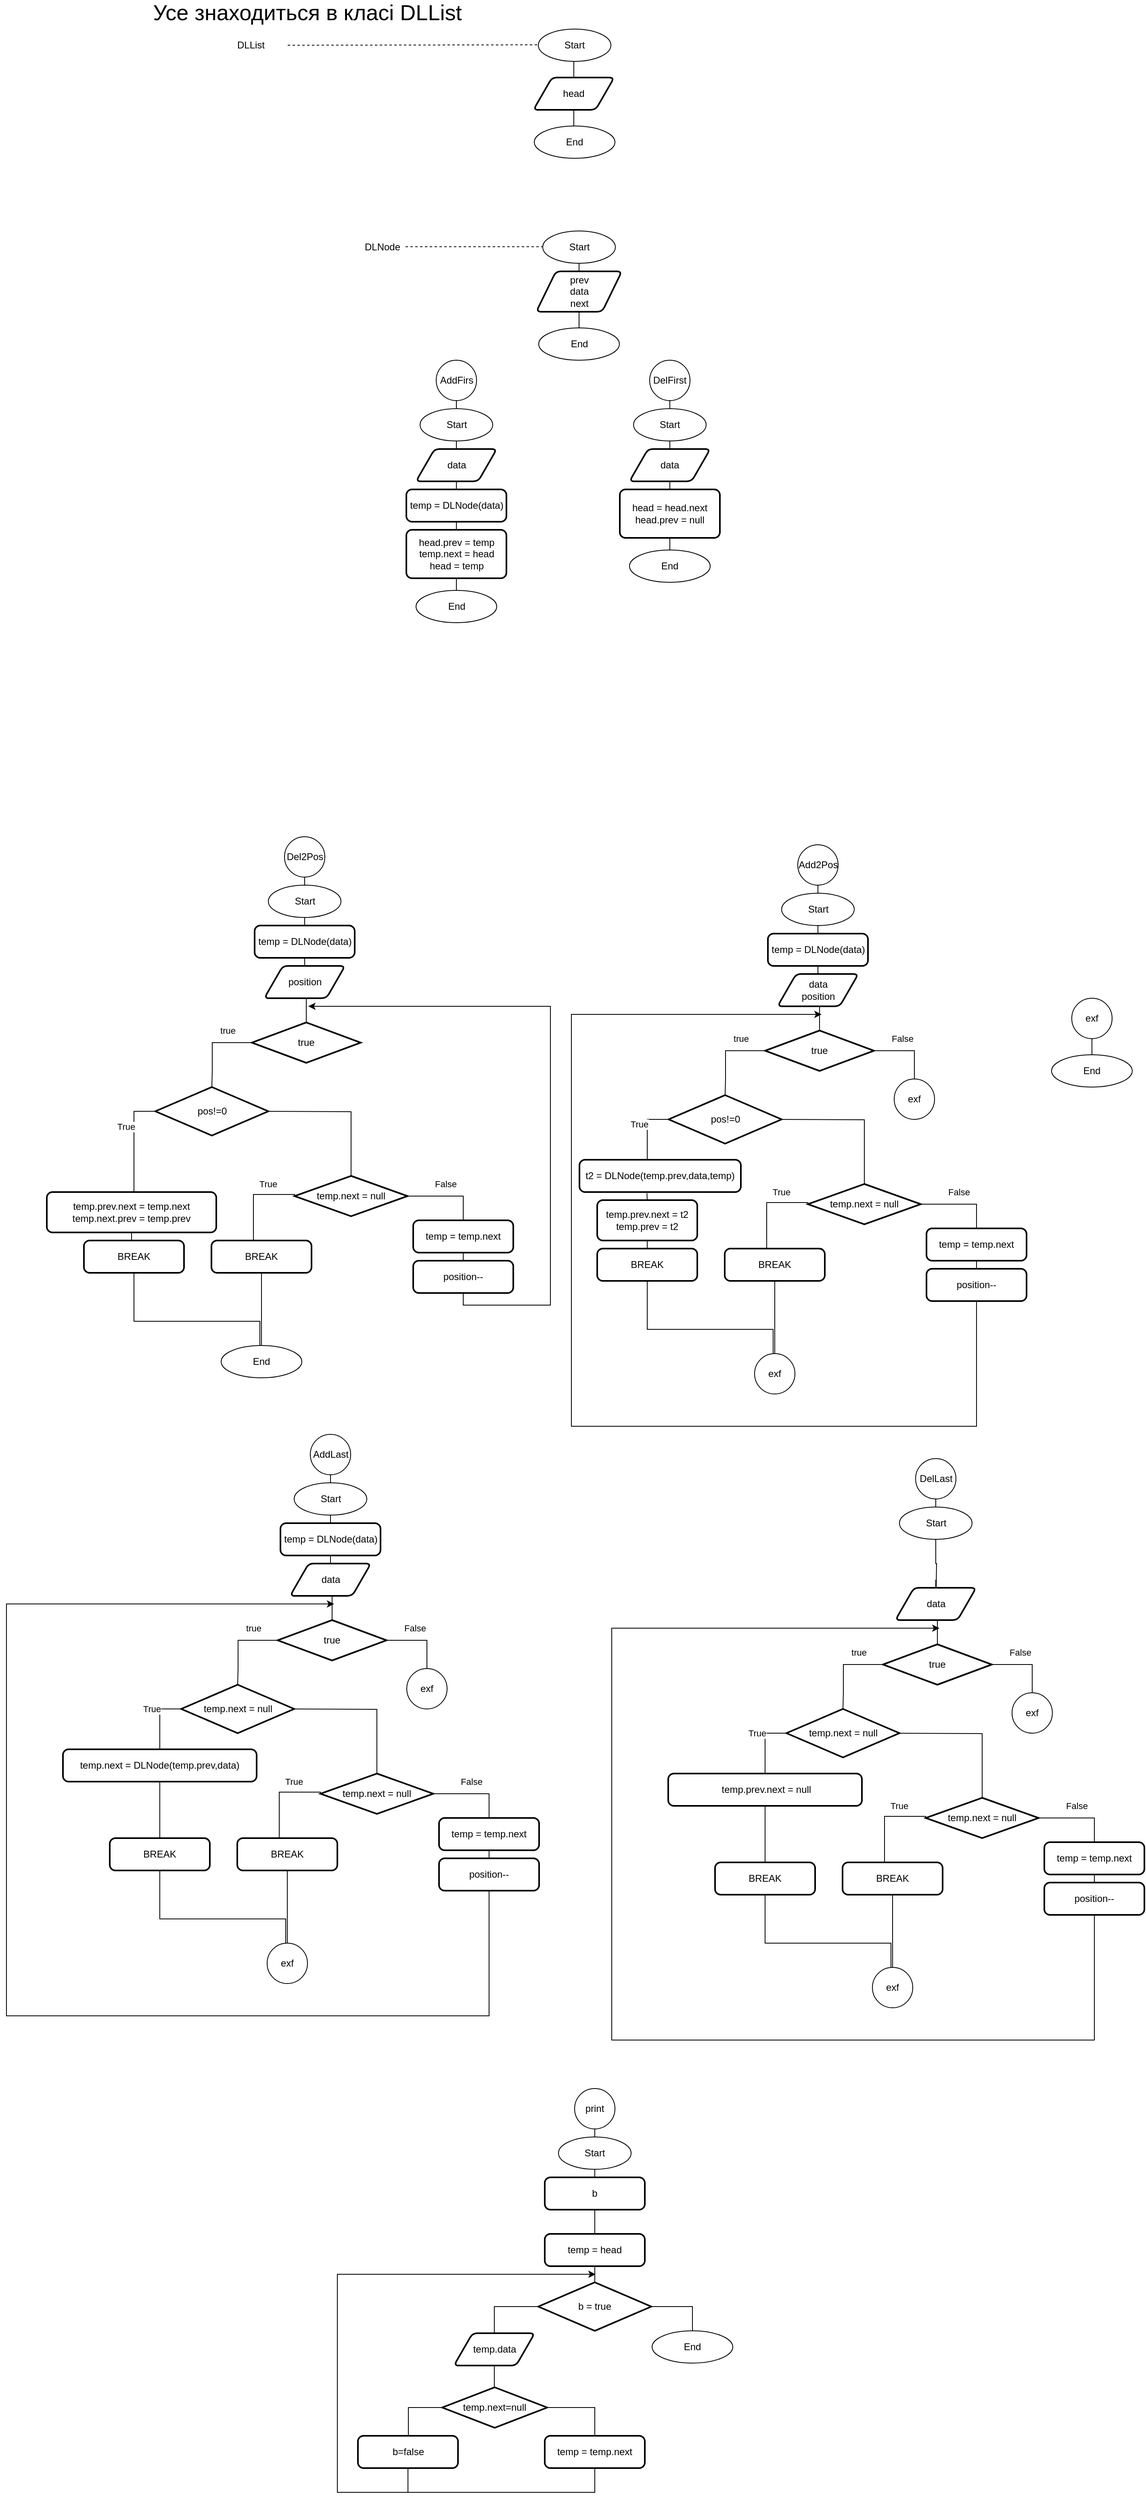 <mxfile version="13.9.9" type="device"><diagram id="C1V3aXw_jsHT5i9aRXGh" name="Страница 1"><mxGraphModel dx="2032" dy="696" grid="1" gridSize="10" guides="1" tooltips="1" connect="1" arrows="1" fold="1" page="1" pageScale="1" pageWidth="827" pageHeight="1169" math="0" shadow="0"><root><mxCell id="0"/><mxCell id="1" parent="0"/><mxCell id="5-a-9JWNrNnsW1Af4bbt-1" value="Start" style="ellipse;whiteSpace=wrap;html=1;" parent="1" vertex="1"><mxGeometry x="354.5" y="300" width="90" height="40" as="geometry"/></mxCell><mxCell id="5-a-9JWNrNnsW1Af4bbt-2" value="" style="endArrow=none;dashed=1;html=1;" parent="1" edge="1"><mxGeometry width="50" height="50" relative="1" as="geometry"><mxPoint x="184.5" y="319.5" as="sourcePoint"/><mxPoint x="354.5" y="319.5" as="targetPoint"/></mxGeometry></mxCell><mxCell id="5-a-9JWNrNnsW1Af4bbt-5" style="edgeStyle=orthogonalEdgeStyle;rounded=0;orthogonalLoop=1;jettySize=auto;html=1;exitX=0.5;exitY=0;exitDx=0;exitDy=0;entryX=0.5;entryY=1;entryDx=0;entryDy=0;endArrow=none;endFill=0;" parent="1" source="5-a-9JWNrNnsW1Af4bbt-4" target="5-a-9JWNrNnsW1Af4bbt-1" edge="1"><mxGeometry relative="1" as="geometry"/></mxCell><mxCell id="5-a-9JWNrNnsW1Af4bbt-9" style="edgeStyle=orthogonalEdgeStyle;rounded=0;orthogonalLoop=1;jettySize=auto;html=1;exitX=0.5;exitY=1;exitDx=0;exitDy=0;entryX=0.5;entryY=0;entryDx=0;entryDy=0;endArrow=none;endFill=0;" parent="1" source="5-a-9JWNrNnsW1Af4bbt-4" target="5-a-9JWNrNnsW1Af4bbt-7" edge="1"><mxGeometry relative="1" as="geometry"/></mxCell><mxCell id="5-a-9JWNrNnsW1Af4bbt-4" value="prev&lt;br&gt;data&lt;br&gt;next" style="shape=parallelogram;html=1;strokeWidth=2;perimeter=parallelogramPerimeter;whiteSpace=wrap;rounded=1;arcSize=12;size=0.23;" parent="1" vertex="1"><mxGeometry x="346.5" y="350" width="106" height="50" as="geometry"/></mxCell><mxCell id="5-a-9JWNrNnsW1Af4bbt-6" value="DLNode" style="text;html=1;strokeColor=none;fillColor=none;align=center;verticalAlign=middle;whiteSpace=wrap;rounded=0;" parent="1" vertex="1"><mxGeometry x="125.5" y="310" width="60" height="20" as="geometry"/></mxCell><mxCell id="5-a-9JWNrNnsW1Af4bbt-7" value="End" style="ellipse;whiteSpace=wrap;html=1;" parent="1" vertex="1"><mxGeometry x="349.5" y="420" width="100" height="40" as="geometry"/></mxCell><mxCell id="5-a-9JWNrNnsW1Af4bbt-13" style="edgeStyle=orthogonalEdgeStyle;rounded=0;orthogonalLoop=1;jettySize=auto;html=1;exitX=0.5;exitY=1;exitDx=0;exitDy=0;entryX=0.5;entryY=0;entryDx=0;entryDy=0;endArrow=none;endFill=0;" parent="1" source="5-a-9JWNrNnsW1Af4bbt-11" target="5-a-9JWNrNnsW1Af4bbt-12" edge="1"><mxGeometry relative="1" as="geometry"/></mxCell><mxCell id="5-a-9JWNrNnsW1Af4bbt-11" value="Start" style="ellipse;whiteSpace=wrap;html=1;" parent="1" vertex="1"><mxGeometry x="349" y="50" width="90" height="40" as="geometry"/></mxCell><mxCell id="5-a-9JWNrNnsW1Af4bbt-12" value="head" style="shape=parallelogram;html=1;strokeWidth=2;perimeter=parallelogramPerimeter;whiteSpace=wrap;rounded=1;arcSize=12;size=0.23;" parent="1" vertex="1"><mxGeometry x="343" y="110" width="100" height="40" as="geometry"/></mxCell><mxCell id="5-a-9JWNrNnsW1Af4bbt-14" value="" style="endArrow=none;dashed=1;html=1;" parent="1" edge="1"><mxGeometry width="50" height="50" relative="1" as="geometry"><mxPoint x="38.5" y="70" as="sourcePoint"/><mxPoint x="349" y="69.5" as="targetPoint"/></mxGeometry></mxCell><mxCell id="5-a-9JWNrNnsW1Af4bbt-15" value="DLList" style="text;html=1;strokeColor=none;fillColor=none;align=center;verticalAlign=middle;whiteSpace=wrap;rounded=0;" parent="1" vertex="1"><mxGeometry x="-37.5" y="60" width="60" height="20" as="geometry"/></mxCell><mxCell id="5-a-9JWNrNnsW1Af4bbt-17" style="edgeStyle=orthogonalEdgeStyle;rounded=0;orthogonalLoop=1;jettySize=auto;html=1;exitX=0.5;exitY=0;exitDx=0;exitDy=0;entryX=0.5;entryY=1;entryDx=0;entryDy=0;endArrow=none;endFill=0;" parent="1" source="5-a-9JWNrNnsW1Af4bbt-16" target="5-a-9JWNrNnsW1Af4bbt-12" edge="1"><mxGeometry relative="1" as="geometry"/></mxCell><mxCell id="5-a-9JWNrNnsW1Af4bbt-16" value="End" style="ellipse;whiteSpace=wrap;html=1;" parent="1" vertex="1"><mxGeometry x="344" y="170" width="100" height="40" as="geometry"/></mxCell><mxCell id="5-a-9JWNrNnsW1Af4bbt-19" value="AddFirs" style="ellipse;whiteSpace=wrap;html=1;aspect=fixed;" parent="1" vertex="1"><mxGeometry x="222.5" y="460" width="50" height="50" as="geometry"/></mxCell><mxCell id="5-a-9JWNrNnsW1Af4bbt-21" style="edgeStyle=orthogonalEdgeStyle;rounded=0;orthogonalLoop=1;jettySize=auto;html=1;exitX=0.5;exitY=0;exitDx=0;exitDy=0;entryX=0.5;entryY=1;entryDx=0;entryDy=0;endArrow=none;endFill=0;" parent="1" source="5-a-9JWNrNnsW1Af4bbt-20" target="5-a-9JWNrNnsW1Af4bbt-19" edge="1"><mxGeometry relative="1" as="geometry"/></mxCell><mxCell id="5-a-9JWNrNnsW1Af4bbt-20" value="data" style="shape=parallelogram;html=1;strokeWidth=2;perimeter=parallelogramPerimeter;whiteSpace=wrap;rounded=1;arcSize=12;size=0.23;" parent="1" vertex="1"><mxGeometry x="197.5" y="570" width="100" height="40" as="geometry"/></mxCell><mxCell id="5-a-9JWNrNnsW1Af4bbt-23" style="edgeStyle=orthogonalEdgeStyle;rounded=0;orthogonalLoop=1;jettySize=auto;html=1;exitX=0.5;exitY=0;exitDx=0;exitDy=0;entryX=0.5;entryY=1;entryDx=0;entryDy=0;endArrow=none;endFill=0;" parent="1" source="5-a-9JWNrNnsW1Af4bbt-22" target="5-a-9JWNrNnsW1Af4bbt-20" edge="1"><mxGeometry relative="1" as="geometry"/></mxCell><mxCell id="5-a-9JWNrNnsW1Af4bbt-22" value="temp = DLNode(data)" style="rounded=1;whiteSpace=wrap;html=1;absoluteArcSize=1;arcSize=14;strokeWidth=2;" parent="1" vertex="1"><mxGeometry x="185.5" y="620" width="124" height="40" as="geometry"/></mxCell><mxCell id="5-a-9JWNrNnsW1Af4bbt-25" style="edgeStyle=orthogonalEdgeStyle;rounded=0;orthogonalLoop=1;jettySize=auto;html=1;exitX=0.5;exitY=0;exitDx=0;exitDy=0;entryX=0.5;entryY=1;entryDx=0;entryDy=0;endArrow=none;endFill=0;" parent="1" source="5-a-9JWNrNnsW1Af4bbt-24" target="5-a-9JWNrNnsW1Af4bbt-22" edge="1"><mxGeometry relative="1" as="geometry"/></mxCell><mxCell id="5-a-9JWNrNnsW1Af4bbt-24" value="head.prev = temp&lt;br&gt;temp.next = head&lt;br&gt;head = temp" style="rounded=1;whiteSpace=wrap;html=1;absoluteArcSize=1;arcSize=14;strokeWidth=2;" parent="1" vertex="1"><mxGeometry x="185.5" y="670" width="124" height="60" as="geometry"/></mxCell><mxCell id="5-a-9JWNrNnsW1Af4bbt-27" style="edgeStyle=orthogonalEdgeStyle;rounded=0;orthogonalLoop=1;jettySize=auto;html=1;exitX=0.5;exitY=0;exitDx=0;exitDy=0;entryX=0.5;entryY=1;entryDx=0;entryDy=0;endArrow=none;endFill=0;" parent="1" source="5-a-9JWNrNnsW1Af4bbt-26" target="5-a-9JWNrNnsW1Af4bbt-24" edge="1"><mxGeometry relative="1" as="geometry"/></mxCell><mxCell id="5-a-9JWNrNnsW1Af4bbt-26" value="End" style="ellipse;whiteSpace=wrap;html=1;" parent="1" vertex="1"><mxGeometry x="197.5" y="745" width="100" height="40" as="geometry"/></mxCell><mxCell id="5-a-9JWNrNnsW1Af4bbt-28" value="Start" style="ellipse;whiteSpace=wrap;html=1;" parent="1" vertex="1"><mxGeometry x="202.5" y="520" width="90" height="40" as="geometry"/></mxCell><mxCell id="5-a-9JWNrNnsW1Af4bbt-30" value="Add2Pos" style="ellipse;whiteSpace=wrap;html=1;aspect=fixed;" parent="1" vertex="1"><mxGeometry x="670.5" y="1060" width="50" height="50" as="geometry"/></mxCell><mxCell id="5-a-9JWNrNnsW1Af4bbt-32" style="edgeStyle=orthogonalEdgeStyle;rounded=0;orthogonalLoop=1;jettySize=auto;html=1;exitX=0.5;exitY=0;exitDx=0;exitDy=0;entryX=0.5;entryY=1;entryDx=0;entryDy=0;endArrow=none;endFill=0;" parent="1" source="5-a-9JWNrNnsW1Af4bbt-31" target="5-a-9JWNrNnsW1Af4bbt-30" edge="1"><mxGeometry relative="1" as="geometry"/></mxCell><mxCell id="5-a-9JWNrNnsW1Af4bbt-31" value="Start" style="ellipse;whiteSpace=wrap;html=1;" parent="1" vertex="1"><mxGeometry x="650.5" y="1120" width="90" height="40" as="geometry"/></mxCell><mxCell id="5-a-9JWNrNnsW1Af4bbt-34" style="edgeStyle=orthogonalEdgeStyle;rounded=0;orthogonalLoop=1;jettySize=auto;html=1;exitX=0.5;exitY=0;exitDx=0;exitDy=0;entryX=0.5;entryY=1;entryDx=0;entryDy=0;endArrow=none;endFill=0;" parent="1" source="5-a-9JWNrNnsW1Af4bbt-33" edge="1"><mxGeometry relative="1" as="geometry"><mxPoint x="695.5" y="1210" as="targetPoint"/></mxGeometry></mxCell><mxCell id="5-a-9JWNrNnsW1Af4bbt-68" style="edgeStyle=orthogonalEdgeStyle;rounded=0;orthogonalLoop=1;jettySize=auto;html=1;exitX=0.5;exitY=1;exitDx=0;exitDy=0;entryX=0.5;entryY=0;entryDx=0;entryDy=0;entryPerimeter=0;endArrow=none;endFill=0;" parent="1" source="5-a-9JWNrNnsW1Af4bbt-33" target="5-a-9JWNrNnsW1Af4bbt-53" edge="1"><mxGeometry relative="1" as="geometry"/></mxCell><mxCell id="5-a-9JWNrNnsW1Af4bbt-33" value="data&lt;br&gt;position" style="shape=parallelogram;html=1;strokeWidth=2;perimeter=parallelogramPerimeter;whiteSpace=wrap;rounded=1;arcSize=12;size=0.23;" parent="1" vertex="1"><mxGeometry x="645.5" y="1220" width="100" height="40" as="geometry"/></mxCell><mxCell id="5-a-9JWNrNnsW1Af4bbt-56" value="true" style="edgeStyle=orthogonalEdgeStyle;rounded=0;orthogonalLoop=1;jettySize=auto;html=1;entryX=0.5;entryY=0;entryDx=0;entryDy=0;entryPerimeter=0;endArrow=none;endFill=0;" parent="1" source="5-a-9JWNrNnsW1Af4bbt-53" target="5-a-9JWNrNnsW1Af4bbt-55" edge="1"><mxGeometry x="-0.423" y="-15" relative="1" as="geometry"><Array as="points"><mxPoint x="581" y="1315"/><mxPoint x="581" y="1350"/></Array><mxPoint as="offset"/></mxGeometry></mxCell><mxCell id="xJD7gXofBpEtsEGeoH5b-37" value="False" style="edgeStyle=orthogonalEdgeStyle;rounded=0;orthogonalLoop=1;jettySize=auto;html=1;entryX=0.5;entryY=0;entryDx=0;entryDy=0;endArrow=none;endFill=0;" parent="1" source="5-a-9JWNrNnsW1Af4bbt-53" target="xJD7gXofBpEtsEGeoH5b-36" edge="1"><mxGeometry x="-0.176" y="15" relative="1" as="geometry"><mxPoint as="offset"/></mxGeometry></mxCell><mxCell id="5-a-9JWNrNnsW1Af4bbt-53" value="true" style="strokeWidth=2;html=1;shape=mxgraph.flowchart.decision;whiteSpace=wrap;" parent="1" vertex="1"><mxGeometry x="630" y="1290" width="135" height="50" as="geometry"/></mxCell><mxCell id="5-a-9JWNrNnsW1Af4bbt-60" value="True" style="edgeStyle=orthogonalEdgeStyle;rounded=0;orthogonalLoop=1;jettySize=auto;html=1;entryX=0.5;entryY=0;entryDx=0;entryDy=0;endArrow=none;endFill=0;" parent="1" source="5-a-9JWNrNnsW1Af4bbt-55" target="5-a-9JWNrNnsW1Af4bbt-57" edge="1"><mxGeometry x="-0.307" y="-10" relative="1" as="geometry"><Array as="points"><mxPoint x="484" y="1400"/></Array><mxPoint as="offset"/></mxGeometry></mxCell><mxCell id="5-a-9JWNrNnsW1Af4bbt-71" style="edgeStyle=orthogonalEdgeStyle;rounded=0;orthogonalLoop=1;jettySize=auto;html=1;exitX=1;exitY=0.5;exitDx=0;exitDy=0;exitPerimeter=0;entryX=0.5;entryY=0;entryDx=0;entryDy=0;entryPerimeter=0;endArrow=none;endFill=0;" parent="1" target="5-a-9JWNrNnsW1Af4bbt-70" edge="1"><mxGeometry relative="1" as="geometry"><mxPoint x="633.5" y="1400" as="sourcePoint"/></mxGeometry></mxCell><mxCell id="5-a-9JWNrNnsW1Af4bbt-55" value="pos!=0" style="strokeWidth=2;html=1;shape=mxgraph.flowchart.decision;whiteSpace=wrap;" parent="1" vertex="1"><mxGeometry x="510.5" y="1370" width="140" height="60" as="geometry"/></mxCell><mxCell id="5-a-9JWNrNnsW1Af4bbt-57" value="t2 = DLNode(temp.prev,data,temp)" style="rounded=1;whiteSpace=wrap;html=1;absoluteArcSize=1;arcSize=14;strokeWidth=2;" parent="1" vertex="1"><mxGeometry x="400" y="1450" width="200" height="40" as="geometry"/></mxCell><mxCell id="5-a-9JWNrNnsW1Af4bbt-59" style="edgeStyle=orthogonalEdgeStyle;rounded=0;orthogonalLoop=1;jettySize=auto;html=1;exitX=0.5;exitY=0;exitDx=0;exitDy=0;entryX=0.5;entryY=1;entryDx=0;entryDy=0;endArrow=none;endFill=0;" parent="1" source="5-a-9JWNrNnsW1Af4bbt-58" target="5-a-9JWNrNnsW1Af4bbt-31" edge="1"><mxGeometry relative="1" as="geometry"/></mxCell><mxCell id="5-a-9JWNrNnsW1Af4bbt-58" value="temp = DLNode(data)" style="rounded=1;whiteSpace=wrap;html=1;absoluteArcSize=1;arcSize=14;strokeWidth=2;" parent="1" vertex="1"><mxGeometry x="633.5" y="1170" width="124" height="40" as="geometry"/></mxCell><mxCell id="5-a-9JWNrNnsW1Af4bbt-62" style="edgeStyle=orthogonalEdgeStyle;rounded=0;orthogonalLoop=1;jettySize=auto;html=1;exitX=0.5;exitY=0;exitDx=0;exitDy=0;entryX=0.418;entryY=1.035;entryDx=0;entryDy=0;entryPerimeter=0;endArrow=none;endFill=0;" parent="1" source="5-a-9JWNrNnsW1Af4bbt-61" target="5-a-9JWNrNnsW1Af4bbt-57" edge="1"><mxGeometry relative="1" as="geometry"/></mxCell><mxCell id="5-a-9JWNrNnsW1Af4bbt-61" value="temp.prev.next = t2&lt;br&gt;temp.prev = t2" style="rounded=1;whiteSpace=wrap;html=1;absoluteArcSize=1;arcSize=14;strokeWidth=2;" parent="1" vertex="1"><mxGeometry x="422" y="1500" width="124" height="50" as="geometry"/></mxCell><mxCell id="5-a-9JWNrNnsW1Af4bbt-65" style="edgeStyle=orthogonalEdgeStyle;rounded=0;orthogonalLoop=1;jettySize=auto;html=1;exitX=0.5;exitY=0;exitDx=0;exitDy=0;entryX=0.5;entryY=1;entryDx=0;entryDy=0;endArrow=none;endFill=0;" parent="1" source="5-a-9JWNrNnsW1Af4bbt-64" target="5-a-9JWNrNnsW1Af4bbt-61" edge="1"><mxGeometry relative="1" as="geometry"/></mxCell><mxCell id="5-a-9JWNrNnsW1Af4bbt-88" style="edgeStyle=orthogonalEdgeStyle;rounded=0;orthogonalLoop=1;jettySize=auto;html=1;endArrow=none;endFill=0;" parent="1" source="5-a-9JWNrNnsW1Af4bbt-64" edge="1"><mxGeometry relative="1" as="geometry"><mxPoint x="640" y="1690" as="targetPoint"/><Array as="points"><mxPoint x="484" y="1660"/><mxPoint x="640" y="1660"/></Array></mxGeometry></mxCell><mxCell id="5-a-9JWNrNnsW1Af4bbt-64" value="BREAK" style="rounded=1;whiteSpace=wrap;html=1;absoluteArcSize=1;arcSize=14;strokeWidth=2;" parent="1" vertex="1"><mxGeometry x="422" y="1560" width="124" height="40" as="geometry"/></mxCell><mxCell id="5-a-9JWNrNnsW1Af4bbt-81" value="True" style="edgeStyle=orthogonalEdgeStyle;rounded=0;orthogonalLoop=1;jettySize=auto;html=1;entryX=0.5;entryY=0;entryDx=0;entryDy=0;endArrow=none;endFill=0;exitX=0;exitY=0.5;exitDx=0;exitDy=0;exitPerimeter=0;" parent="1" source="5-a-9JWNrNnsW1Af4bbt-70" target="5-a-9JWNrNnsW1Af4bbt-80" edge="1"><mxGeometry x="-0.417" y="-13" relative="1" as="geometry"><mxPoint x="593" y="1502.5" as="sourcePoint"/><Array as="points"><mxPoint x="683" y="1503"/><mxPoint x="632" y="1503"/></Array><mxPoint as="offset"/></mxGeometry></mxCell><mxCell id="5-a-9JWNrNnsW1Af4bbt-83" value="False" style="edgeStyle=orthogonalEdgeStyle;rounded=0;orthogonalLoop=1;jettySize=auto;html=1;exitX=1;exitY=0.5;exitDx=0;exitDy=0;exitPerimeter=0;endArrow=none;endFill=0;" parent="1" source="5-a-9JWNrNnsW1Af4bbt-70" target="5-a-9JWNrNnsW1Af4bbt-74" edge="1"><mxGeometry x="-0.051" y="15" relative="1" as="geometry"><mxPoint as="offset"/></mxGeometry></mxCell><mxCell id="5-a-9JWNrNnsW1Af4bbt-70" value="temp.next = null" style="strokeWidth=2;html=1;shape=mxgraph.flowchart.decision;whiteSpace=wrap;" parent="1" vertex="1"><mxGeometry x="683" y="1480" width="140" height="50" as="geometry"/></mxCell><mxCell id="5-a-9JWNrNnsW1Af4bbt-74" value="temp = temp.next" style="rounded=1;whiteSpace=wrap;html=1;absoluteArcSize=1;arcSize=14;strokeWidth=2;" parent="1" vertex="1"><mxGeometry x="830" y="1535" width="124" height="40" as="geometry"/></mxCell><mxCell id="5-a-9JWNrNnsW1Af4bbt-77" style="edgeStyle=orthogonalEdgeStyle;rounded=0;orthogonalLoop=1;jettySize=auto;html=1;exitX=0.5;exitY=0;exitDx=0;exitDy=0;entryX=0.5;entryY=1;entryDx=0;entryDy=0;endArrow=none;endFill=0;" parent="1" source="5-a-9JWNrNnsW1Af4bbt-76" target="5-a-9JWNrNnsW1Af4bbt-74" edge="1"><mxGeometry relative="1" as="geometry"/></mxCell><mxCell id="5-a-9JWNrNnsW1Af4bbt-84" style="edgeStyle=orthogonalEdgeStyle;rounded=0;orthogonalLoop=1;jettySize=auto;html=1;endArrow=classic;endFill=1;" parent="1" source="5-a-9JWNrNnsW1Af4bbt-76" edge="1"><mxGeometry relative="1" as="geometry"><mxPoint x="700" y="1270" as="targetPoint"/><Array as="points"><mxPoint x="892" y="1780"/><mxPoint x="390" y="1780"/><mxPoint x="390" y="1270"/></Array></mxGeometry></mxCell><mxCell id="5-a-9JWNrNnsW1Af4bbt-76" value="position--" style="rounded=1;whiteSpace=wrap;html=1;absoluteArcSize=1;arcSize=14;strokeWidth=2;" parent="1" vertex="1"><mxGeometry x="830" y="1585" width="124" height="40" as="geometry"/></mxCell><mxCell id="5-a-9JWNrNnsW1Af4bbt-87" style="edgeStyle=orthogonalEdgeStyle;rounded=0;orthogonalLoop=1;jettySize=auto;html=1;exitX=0.5;exitY=1;exitDx=0;exitDy=0;entryX=0.5;entryY=0;entryDx=0;entryDy=0;endArrow=none;endFill=0;" parent="1" source="5-a-9JWNrNnsW1Af4bbt-80" edge="1"><mxGeometry relative="1" as="geometry"><mxPoint x="642" y="1690" as="targetPoint"/></mxGeometry></mxCell><mxCell id="5-a-9JWNrNnsW1Af4bbt-80" value="BREAK" style="rounded=1;whiteSpace=wrap;html=1;absoluteArcSize=1;arcSize=14;strokeWidth=2;" parent="1" vertex="1"><mxGeometry x="580" y="1560" width="124" height="40" as="geometry"/></mxCell><mxCell id="5-a-9JWNrNnsW1Af4bbt-89" value="DelFirst" style="ellipse;whiteSpace=wrap;html=1;aspect=fixed;" parent="1" vertex="1"><mxGeometry x="487" y="460" width="50" height="50" as="geometry"/></mxCell><mxCell id="5-a-9JWNrNnsW1Af4bbt-90" style="edgeStyle=orthogonalEdgeStyle;rounded=0;orthogonalLoop=1;jettySize=auto;html=1;exitX=0.5;exitY=0;exitDx=0;exitDy=0;entryX=0.5;entryY=1;entryDx=0;entryDy=0;endArrow=none;endFill=0;" parent="1" source="5-a-9JWNrNnsW1Af4bbt-91" target="5-a-9JWNrNnsW1Af4bbt-89" edge="1"><mxGeometry relative="1" as="geometry"/></mxCell><mxCell id="5-a-9JWNrNnsW1Af4bbt-91" value="data" style="shape=parallelogram;html=1;strokeWidth=2;perimeter=parallelogramPerimeter;whiteSpace=wrap;rounded=1;arcSize=12;size=0.23;" parent="1" vertex="1"><mxGeometry x="462" y="570" width="100" height="40" as="geometry"/></mxCell><mxCell id="5-a-9JWNrNnsW1Af4bbt-94" style="edgeStyle=orthogonalEdgeStyle;rounded=0;orthogonalLoop=1;jettySize=auto;html=1;exitX=0.5;exitY=0;exitDx=0;exitDy=0;entryX=0.5;entryY=1;entryDx=0;entryDy=0;endArrow=none;endFill=0;" parent="1" source="5-a-9JWNrNnsW1Af4bbt-95" edge="1"><mxGeometry relative="1" as="geometry"><mxPoint x="512" y="610" as="targetPoint"/></mxGeometry></mxCell><mxCell id="5-a-9JWNrNnsW1Af4bbt-95" value="head = head.next&lt;br&gt;head.prev = null" style="rounded=1;whiteSpace=wrap;html=1;absoluteArcSize=1;arcSize=14;strokeWidth=2;" parent="1" vertex="1"><mxGeometry x="450" y="620" width="124" height="60" as="geometry"/></mxCell><mxCell id="5-a-9JWNrNnsW1Af4bbt-96" style="edgeStyle=orthogonalEdgeStyle;rounded=0;orthogonalLoop=1;jettySize=auto;html=1;exitX=0.5;exitY=0;exitDx=0;exitDy=0;entryX=0.5;entryY=1;entryDx=0;entryDy=0;endArrow=none;endFill=0;" parent="1" source="5-a-9JWNrNnsW1Af4bbt-97" target="5-a-9JWNrNnsW1Af4bbt-95" edge="1"><mxGeometry relative="1" as="geometry"/></mxCell><mxCell id="5-a-9JWNrNnsW1Af4bbt-97" value="End" style="ellipse;whiteSpace=wrap;html=1;" parent="1" vertex="1"><mxGeometry x="462" y="695" width="100" height="40" as="geometry"/></mxCell><mxCell id="5-a-9JWNrNnsW1Af4bbt-98" value="Start" style="ellipse;whiteSpace=wrap;html=1;" parent="1" vertex="1"><mxGeometry x="467" y="520" width="90" height="40" as="geometry"/></mxCell><mxCell id="xJD7gXofBpEtsEGeoH5b-1" value="Del2Pos" style="ellipse;whiteSpace=wrap;html=1;aspect=fixed;" parent="1" vertex="1"><mxGeometry x="34.5" y="1050" width="50" height="50" as="geometry"/></mxCell><mxCell id="xJD7gXofBpEtsEGeoH5b-2" style="edgeStyle=orthogonalEdgeStyle;rounded=0;orthogonalLoop=1;jettySize=auto;html=1;exitX=0.5;exitY=0;exitDx=0;exitDy=0;entryX=0.5;entryY=1;entryDx=0;entryDy=0;endArrow=none;endFill=0;" parent="1" source="xJD7gXofBpEtsEGeoH5b-3" target="xJD7gXofBpEtsEGeoH5b-1" edge="1"><mxGeometry relative="1" as="geometry"/></mxCell><mxCell id="xJD7gXofBpEtsEGeoH5b-3" value="Start" style="ellipse;whiteSpace=wrap;html=1;" parent="1" vertex="1"><mxGeometry x="14.5" y="1110" width="90" height="40" as="geometry"/></mxCell><mxCell id="xJD7gXofBpEtsEGeoH5b-4" style="edgeStyle=orthogonalEdgeStyle;rounded=0;orthogonalLoop=1;jettySize=auto;html=1;exitX=0.5;exitY=0;exitDx=0;exitDy=0;entryX=0.5;entryY=1;entryDx=0;entryDy=0;endArrow=none;endFill=0;" parent="1" source="xJD7gXofBpEtsEGeoH5b-6" edge="1"><mxGeometry relative="1" as="geometry"><mxPoint x="59.5" y="1200" as="targetPoint"/></mxGeometry></mxCell><mxCell id="xJD7gXofBpEtsEGeoH5b-5" style="edgeStyle=orthogonalEdgeStyle;rounded=0;orthogonalLoop=1;jettySize=auto;html=1;exitX=0.5;exitY=1;exitDx=0;exitDy=0;entryX=0.5;entryY=0;entryDx=0;entryDy=0;entryPerimeter=0;endArrow=none;endFill=0;" parent="1" source="xJD7gXofBpEtsEGeoH5b-6" target="xJD7gXofBpEtsEGeoH5b-8" edge="1"><mxGeometry relative="1" as="geometry"/></mxCell><mxCell id="xJD7gXofBpEtsEGeoH5b-6" value="position" style="shape=parallelogram;html=1;strokeWidth=2;perimeter=parallelogramPerimeter;whiteSpace=wrap;rounded=1;arcSize=12;size=0.23;" parent="1" vertex="1"><mxGeometry x="9.5" y="1210" width="100" height="40" as="geometry"/></mxCell><mxCell id="xJD7gXofBpEtsEGeoH5b-7" value="true" style="edgeStyle=orthogonalEdgeStyle;rounded=0;orthogonalLoop=1;jettySize=auto;html=1;entryX=0.5;entryY=0;entryDx=0;entryDy=0;entryPerimeter=0;endArrow=none;endFill=0;" parent="1" source="xJD7gXofBpEtsEGeoH5b-8" target="xJD7gXofBpEtsEGeoH5b-11" edge="1"><mxGeometry x="-0.423" y="-15" relative="1" as="geometry"><Array as="points"><mxPoint x="-55" y="1305"/><mxPoint x="-55" y="1340"/></Array><mxPoint as="offset"/></mxGeometry></mxCell><mxCell id="xJD7gXofBpEtsEGeoH5b-8" value="true" style="strokeWidth=2;html=1;shape=mxgraph.flowchart.decision;whiteSpace=wrap;" parent="1" vertex="1"><mxGeometry x="-6" y="1280" width="135" height="50" as="geometry"/></mxCell><mxCell id="xJD7gXofBpEtsEGeoH5b-9" value="True" style="edgeStyle=orthogonalEdgeStyle;rounded=0;orthogonalLoop=1;jettySize=auto;html=1;entryX=0.5;entryY=0;entryDx=0;entryDy=0;endArrow=none;endFill=0;" parent="1" source="xJD7gXofBpEtsEGeoH5b-11" target="xJD7gXofBpEtsEGeoH5b-16" edge="1"><mxGeometry x="-0.307" y="-10" relative="1" as="geometry"><Array as="points"><mxPoint x="-152" y="1390"/><mxPoint x="-152" y="1490"/></Array><mxPoint as="offset"/><mxPoint x="-138" y="1440" as="targetPoint"/></mxGeometry></mxCell><mxCell id="xJD7gXofBpEtsEGeoH5b-10" style="edgeStyle=orthogonalEdgeStyle;rounded=0;orthogonalLoop=1;jettySize=auto;html=1;exitX=1;exitY=0.5;exitDx=0;exitDy=0;exitPerimeter=0;entryX=0.5;entryY=0;entryDx=0;entryDy=0;entryPerimeter=0;endArrow=none;endFill=0;" parent="1" target="xJD7gXofBpEtsEGeoH5b-22" edge="1"><mxGeometry relative="1" as="geometry"><mxPoint x="-2.5" y="1390" as="sourcePoint"/></mxGeometry></mxCell><mxCell id="xJD7gXofBpEtsEGeoH5b-11" value="pos!=0" style="strokeWidth=2;html=1;shape=mxgraph.flowchart.decision;whiteSpace=wrap;" parent="1" vertex="1"><mxGeometry x="-125.5" y="1360" width="140" height="60" as="geometry"/></mxCell><mxCell id="xJD7gXofBpEtsEGeoH5b-13" style="edgeStyle=orthogonalEdgeStyle;rounded=0;orthogonalLoop=1;jettySize=auto;html=1;exitX=0.5;exitY=0;exitDx=0;exitDy=0;entryX=0.5;entryY=1;entryDx=0;entryDy=0;endArrow=none;endFill=0;" parent="1" source="xJD7gXofBpEtsEGeoH5b-14" target="xJD7gXofBpEtsEGeoH5b-3" edge="1"><mxGeometry relative="1" as="geometry"/></mxCell><mxCell id="xJD7gXofBpEtsEGeoH5b-14" value="temp = DLNode(data)" style="rounded=1;whiteSpace=wrap;html=1;absoluteArcSize=1;arcSize=14;strokeWidth=2;" parent="1" vertex="1"><mxGeometry x="-2.5" y="1160" width="124" height="40" as="geometry"/></mxCell><mxCell id="xJD7gXofBpEtsEGeoH5b-16" value="temp.prev.next&amp;nbsp;= temp.next&lt;br&gt;temp.next.prev = temp.prev" style="rounded=1;whiteSpace=wrap;html=1;absoluteArcSize=1;arcSize=14;strokeWidth=2;" parent="1" vertex="1"><mxGeometry x="-260" y="1490" width="210" height="50" as="geometry"/></mxCell><mxCell id="xJD7gXofBpEtsEGeoH5b-17" style="edgeStyle=orthogonalEdgeStyle;rounded=0;orthogonalLoop=1;jettySize=auto;html=1;exitX=0.5;exitY=0;exitDx=0;exitDy=0;entryX=0.5;entryY=1;entryDx=0;entryDy=0;endArrow=none;endFill=0;" parent="1" source="xJD7gXofBpEtsEGeoH5b-19" target="xJD7gXofBpEtsEGeoH5b-16" edge="1"><mxGeometry relative="1" as="geometry"/></mxCell><mxCell id="xJD7gXofBpEtsEGeoH5b-18" style="edgeStyle=orthogonalEdgeStyle;rounded=0;orthogonalLoop=1;jettySize=auto;html=1;endArrow=none;endFill=0;" parent="1" source="xJD7gXofBpEtsEGeoH5b-19" edge="1"><mxGeometry relative="1" as="geometry"><mxPoint x="4" y="1680" as="targetPoint"/><Array as="points"><mxPoint x="-152" y="1650"/><mxPoint x="4" y="1650"/></Array></mxGeometry></mxCell><mxCell id="xJD7gXofBpEtsEGeoH5b-19" value="BREAK" style="rounded=1;whiteSpace=wrap;html=1;absoluteArcSize=1;arcSize=14;strokeWidth=2;" parent="1" vertex="1"><mxGeometry x="-214" y="1550" width="124" height="40" as="geometry"/></mxCell><mxCell id="xJD7gXofBpEtsEGeoH5b-20" value="True" style="edgeStyle=orthogonalEdgeStyle;rounded=0;orthogonalLoop=1;jettySize=auto;html=1;entryX=0.5;entryY=0;entryDx=0;entryDy=0;endArrow=none;endFill=0;exitX=0;exitY=0.5;exitDx=0;exitDy=0;exitPerimeter=0;" parent="1" source="xJD7gXofBpEtsEGeoH5b-22" target="xJD7gXofBpEtsEGeoH5b-28" edge="1"><mxGeometry x="-0.417" y="-13" relative="1" as="geometry"><mxPoint x="-43" y="1492.5" as="sourcePoint"/><Array as="points"><mxPoint x="47" y="1493"/><mxPoint x="-4" y="1493"/></Array><mxPoint as="offset"/></mxGeometry></mxCell><mxCell id="xJD7gXofBpEtsEGeoH5b-21" value="False" style="edgeStyle=orthogonalEdgeStyle;rounded=0;orthogonalLoop=1;jettySize=auto;html=1;exitX=1;exitY=0.5;exitDx=0;exitDy=0;exitPerimeter=0;endArrow=none;endFill=0;" parent="1" source="xJD7gXofBpEtsEGeoH5b-22" target="xJD7gXofBpEtsEGeoH5b-23" edge="1"><mxGeometry x="-0.051" y="15" relative="1" as="geometry"><mxPoint as="offset"/></mxGeometry></mxCell><mxCell id="xJD7gXofBpEtsEGeoH5b-22" value="temp.next = null" style="strokeWidth=2;html=1;shape=mxgraph.flowchart.decision;whiteSpace=wrap;" parent="1" vertex="1"><mxGeometry x="47" y="1470" width="140" height="50" as="geometry"/></mxCell><mxCell id="xJD7gXofBpEtsEGeoH5b-23" value="temp = temp.next" style="rounded=1;whiteSpace=wrap;html=1;absoluteArcSize=1;arcSize=14;strokeWidth=2;" parent="1" vertex="1"><mxGeometry x="194" y="1525" width="124" height="40" as="geometry"/></mxCell><mxCell id="xJD7gXofBpEtsEGeoH5b-24" style="edgeStyle=orthogonalEdgeStyle;rounded=0;orthogonalLoop=1;jettySize=auto;html=1;exitX=0.5;exitY=0;exitDx=0;exitDy=0;entryX=0.5;entryY=1;entryDx=0;entryDy=0;endArrow=none;endFill=0;" parent="1" source="xJD7gXofBpEtsEGeoH5b-26" target="xJD7gXofBpEtsEGeoH5b-23" edge="1"><mxGeometry relative="1" as="geometry"/></mxCell><mxCell id="xJD7gXofBpEtsEGeoH5b-25" style="edgeStyle=orthogonalEdgeStyle;rounded=0;orthogonalLoop=1;jettySize=auto;html=1;endArrow=classic;endFill=1;" parent="1" source="xJD7gXofBpEtsEGeoH5b-26" edge="1"><mxGeometry relative="1" as="geometry"><mxPoint x="64" y="1260" as="targetPoint"/><Array as="points"><mxPoint x="256" y="1630"/><mxPoint x="364" y="1630"/><mxPoint x="364" y="1260"/></Array></mxGeometry></mxCell><mxCell id="xJD7gXofBpEtsEGeoH5b-26" value="position--" style="rounded=1;whiteSpace=wrap;html=1;absoluteArcSize=1;arcSize=14;strokeWidth=2;" parent="1" vertex="1"><mxGeometry x="194" y="1575" width="124" height="40" as="geometry"/></mxCell><mxCell id="xJD7gXofBpEtsEGeoH5b-27" style="edgeStyle=orthogonalEdgeStyle;rounded=0;orthogonalLoop=1;jettySize=auto;html=1;exitX=0.5;exitY=1;exitDx=0;exitDy=0;entryX=0.5;entryY=0;entryDx=0;entryDy=0;endArrow=none;endFill=0;" parent="1" source="xJD7gXofBpEtsEGeoH5b-28" target="xJD7gXofBpEtsEGeoH5b-29" edge="1"><mxGeometry relative="1" as="geometry"/></mxCell><mxCell id="xJD7gXofBpEtsEGeoH5b-28" value="BREAK" style="rounded=1;whiteSpace=wrap;html=1;absoluteArcSize=1;arcSize=14;strokeWidth=2;" parent="1" vertex="1"><mxGeometry x="-56" y="1550" width="124" height="40" as="geometry"/></mxCell><mxCell id="xJD7gXofBpEtsEGeoH5b-29" value="End" style="ellipse;whiteSpace=wrap;html=1;" parent="1" vertex="1"><mxGeometry x="-44" y="1680" width="100" height="40" as="geometry"/></mxCell><mxCell id="xJD7gXofBpEtsEGeoH5b-33" style="edgeStyle=orthogonalEdgeStyle;rounded=0;orthogonalLoop=1;jettySize=auto;html=1;exitX=0.5;exitY=1;exitDx=0;exitDy=0;endArrow=none;endFill=0;" parent="1" source="xJD7gXofBpEtsEGeoH5b-31" target="xJD7gXofBpEtsEGeoH5b-32" edge="1"><mxGeometry relative="1" as="geometry"/></mxCell><mxCell id="xJD7gXofBpEtsEGeoH5b-31" value="exf" style="ellipse;whiteSpace=wrap;html=1;aspect=fixed;" parent="1" vertex="1"><mxGeometry x="1010" y="1250" width="50" height="50" as="geometry"/></mxCell><mxCell id="xJD7gXofBpEtsEGeoH5b-32" value="End" style="ellipse;whiteSpace=wrap;html=1;" parent="1" vertex="1"><mxGeometry x="985" y="1320" width="100" height="40" as="geometry"/></mxCell><mxCell id="xJD7gXofBpEtsEGeoH5b-34" value="exf" style="ellipse;whiteSpace=wrap;html=1;aspect=fixed;" parent="1" vertex="1"><mxGeometry x="617" y="1690" width="50" height="50" as="geometry"/></mxCell><mxCell id="xJD7gXofBpEtsEGeoH5b-36" value="exf" style="ellipse;whiteSpace=wrap;html=1;aspect=fixed;" parent="1" vertex="1"><mxGeometry x="790" y="1350" width="50" height="50" as="geometry"/></mxCell><mxCell id="xJD7gXofBpEtsEGeoH5b-39" value="AddLast" style="ellipse;whiteSpace=wrap;html=1;aspect=fixed;" parent="1" vertex="1"><mxGeometry x="66.5" y="1790" width="50" height="50" as="geometry"/></mxCell><mxCell id="xJD7gXofBpEtsEGeoH5b-40" style="edgeStyle=orthogonalEdgeStyle;rounded=0;orthogonalLoop=1;jettySize=auto;html=1;exitX=0.5;exitY=0;exitDx=0;exitDy=0;entryX=0.5;entryY=1;entryDx=0;entryDy=0;endArrow=none;endFill=0;" parent="1" source="xJD7gXofBpEtsEGeoH5b-41" target="xJD7gXofBpEtsEGeoH5b-39" edge="1"><mxGeometry relative="1" as="geometry"/></mxCell><mxCell id="xJD7gXofBpEtsEGeoH5b-41" value="Start" style="ellipse;whiteSpace=wrap;html=1;" parent="1" vertex="1"><mxGeometry x="46.5" y="1850" width="90" height="40" as="geometry"/></mxCell><mxCell id="xJD7gXofBpEtsEGeoH5b-42" style="edgeStyle=orthogonalEdgeStyle;rounded=0;orthogonalLoop=1;jettySize=auto;html=1;exitX=0.5;exitY=0;exitDx=0;exitDy=0;entryX=0.5;entryY=1;entryDx=0;entryDy=0;endArrow=none;endFill=0;" parent="1" source="xJD7gXofBpEtsEGeoH5b-44" edge="1"><mxGeometry relative="1" as="geometry"><mxPoint x="91.5" y="1940" as="targetPoint"/></mxGeometry></mxCell><mxCell id="xJD7gXofBpEtsEGeoH5b-43" style="edgeStyle=orthogonalEdgeStyle;rounded=0;orthogonalLoop=1;jettySize=auto;html=1;exitX=0.5;exitY=1;exitDx=0;exitDy=0;entryX=0.5;entryY=0;entryDx=0;entryDy=0;entryPerimeter=0;endArrow=none;endFill=0;" parent="1" source="xJD7gXofBpEtsEGeoH5b-44" target="xJD7gXofBpEtsEGeoH5b-47" edge="1"><mxGeometry relative="1" as="geometry"/></mxCell><mxCell id="xJD7gXofBpEtsEGeoH5b-44" value="data" style="shape=parallelogram;html=1;strokeWidth=2;perimeter=parallelogramPerimeter;whiteSpace=wrap;rounded=1;arcSize=12;size=0.23;" parent="1" vertex="1"><mxGeometry x="41.5" y="1950" width="100" height="40" as="geometry"/></mxCell><mxCell id="xJD7gXofBpEtsEGeoH5b-45" value="true" style="edgeStyle=orthogonalEdgeStyle;rounded=0;orthogonalLoop=1;jettySize=auto;html=1;entryX=0.5;entryY=0;entryDx=0;entryDy=0;entryPerimeter=0;endArrow=none;endFill=0;" parent="1" source="xJD7gXofBpEtsEGeoH5b-47" target="xJD7gXofBpEtsEGeoH5b-50" edge="1"><mxGeometry x="-0.423" y="-15" relative="1" as="geometry"><Array as="points"><mxPoint x="-23" y="2045"/><mxPoint x="-23" y="2080"/></Array><mxPoint as="offset"/></mxGeometry></mxCell><mxCell id="xJD7gXofBpEtsEGeoH5b-46" value="False" style="edgeStyle=orthogonalEdgeStyle;rounded=0;orthogonalLoop=1;jettySize=auto;html=1;entryX=0.5;entryY=0;entryDx=0;entryDy=0;endArrow=none;endFill=0;" parent="1" source="xJD7gXofBpEtsEGeoH5b-47" target="xJD7gXofBpEtsEGeoH5b-69" edge="1"><mxGeometry x="-0.176" y="15" relative="1" as="geometry"><mxPoint as="offset"/></mxGeometry></mxCell><mxCell id="xJD7gXofBpEtsEGeoH5b-47" value="true" style="strokeWidth=2;html=1;shape=mxgraph.flowchart.decision;whiteSpace=wrap;" parent="1" vertex="1"><mxGeometry x="26" y="2020" width="135" height="50" as="geometry"/></mxCell><mxCell id="xJD7gXofBpEtsEGeoH5b-48" value="True" style="edgeStyle=orthogonalEdgeStyle;rounded=0;orthogonalLoop=1;jettySize=auto;html=1;entryX=0.5;entryY=0;entryDx=0;entryDy=0;endArrow=none;endFill=0;" parent="1" source="xJD7gXofBpEtsEGeoH5b-50" target="xJD7gXofBpEtsEGeoH5b-51" edge="1"><mxGeometry x="-0.307" y="-10" relative="1" as="geometry"><Array as="points"><mxPoint x="-120" y="2130"/></Array><mxPoint as="offset"/></mxGeometry></mxCell><mxCell id="xJD7gXofBpEtsEGeoH5b-49" style="edgeStyle=orthogonalEdgeStyle;rounded=0;orthogonalLoop=1;jettySize=auto;html=1;exitX=1;exitY=0.5;exitDx=0;exitDy=0;exitPerimeter=0;entryX=0.5;entryY=0;entryDx=0;entryDy=0;entryPerimeter=0;endArrow=none;endFill=0;" parent="1" target="xJD7gXofBpEtsEGeoH5b-61" edge="1"><mxGeometry relative="1" as="geometry"><mxPoint x="29.5" y="2130" as="sourcePoint"/></mxGeometry></mxCell><mxCell id="xJD7gXofBpEtsEGeoH5b-50" value="temp.next = null" style="strokeWidth=2;html=1;shape=mxgraph.flowchart.decision;whiteSpace=wrap;" parent="1" vertex="1"><mxGeometry x="-93.5" y="2100" width="140" height="60" as="geometry"/></mxCell><mxCell id="xJD7gXofBpEtsEGeoH5b-70" style="edgeStyle=orthogonalEdgeStyle;rounded=0;orthogonalLoop=1;jettySize=auto;html=1;entryX=0.5;entryY=0;entryDx=0;entryDy=0;endArrow=none;endFill=0;" parent="1" source="xJD7gXofBpEtsEGeoH5b-51" target="xJD7gXofBpEtsEGeoH5b-58" edge="1"><mxGeometry relative="1" as="geometry"/></mxCell><mxCell id="xJD7gXofBpEtsEGeoH5b-51" value="temp.next = DLNode(temp.prev,data)" style="rounded=1;whiteSpace=wrap;html=1;absoluteArcSize=1;arcSize=14;strokeWidth=2;" parent="1" vertex="1"><mxGeometry x="-240" y="2180" width="240" height="40" as="geometry"/></mxCell><mxCell id="xJD7gXofBpEtsEGeoH5b-52" style="edgeStyle=orthogonalEdgeStyle;rounded=0;orthogonalLoop=1;jettySize=auto;html=1;exitX=0.5;exitY=0;exitDx=0;exitDy=0;entryX=0.5;entryY=1;entryDx=0;entryDy=0;endArrow=none;endFill=0;" parent="1" source="xJD7gXofBpEtsEGeoH5b-53" target="xJD7gXofBpEtsEGeoH5b-41" edge="1"><mxGeometry relative="1" as="geometry"/></mxCell><mxCell id="xJD7gXofBpEtsEGeoH5b-53" value="temp = DLNode(data)" style="rounded=1;whiteSpace=wrap;html=1;absoluteArcSize=1;arcSize=14;strokeWidth=2;" parent="1" vertex="1"><mxGeometry x="29.5" y="1900" width="124" height="40" as="geometry"/></mxCell><mxCell id="xJD7gXofBpEtsEGeoH5b-57" style="edgeStyle=orthogonalEdgeStyle;rounded=0;orthogonalLoop=1;jettySize=auto;html=1;endArrow=none;endFill=0;" parent="1" source="xJD7gXofBpEtsEGeoH5b-58" edge="1"><mxGeometry relative="1" as="geometry"><mxPoint x="36" y="2420" as="targetPoint"/><Array as="points"><mxPoint x="-120" y="2390"/><mxPoint x="36" y="2390"/></Array></mxGeometry></mxCell><mxCell id="xJD7gXofBpEtsEGeoH5b-58" value="BREAK" style="rounded=1;whiteSpace=wrap;html=1;absoluteArcSize=1;arcSize=14;strokeWidth=2;" parent="1" vertex="1"><mxGeometry x="-182" y="2290" width="124" height="40" as="geometry"/></mxCell><mxCell id="xJD7gXofBpEtsEGeoH5b-59" value="True" style="edgeStyle=orthogonalEdgeStyle;rounded=0;orthogonalLoop=1;jettySize=auto;html=1;entryX=0.5;entryY=0;entryDx=0;entryDy=0;endArrow=none;endFill=0;exitX=0;exitY=0.5;exitDx=0;exitDy=0;exitPerimeter=0;" parent="1" source="xJD7gXofBpEtsEGeoH5b-61" target="xJD7gXofBpEtsEGeoH5b-67" edge="1"><mxGeometry x="-0.417" y="-13" relative="1" as="geometry"><mxPoint x="-11" y="2232.5" as="sourcePoint"/><Array as="points"><mxPoint x="79" y="2233"/><mxPoint x="28" y="2233"/></Array><mxPoint as="offset"/></mxGeometry></mxCell><mxCell id="xJD7gXofBpEtsEGeoH5b-60" value="False" style="edgeStyle=orthogonalEdgeStyle;rounded=0;orthogonalLoop=1;jettySize=auto;html=1;exitX=1;exitY=0.5;exitDx=0;exitDy=0;exitPerimeter=0;endArrow=none;endFill=0;" parent="1" source="xJD7gXofBpEtsEGeoH5b-61" target="xJD7gXofBpEtsEGeoH5b-62" edge="1"><mxGeometry x="-0.051" y="15" relative="1" as="geometry"><mxPoint as="offset"/></mxGeometry></mxCell><mxCell id="xJD7gXofBpEtsEGeoH5b-61" value="temp.next = null" style="strokeWidth=2;html=1;shape=mxgraph.flowchart.decision;whiteSpace=wrap;" parent="1" vertex="1"><mxGeometry x="79" y="2210" width="140" height="50" as="geometry"/></mxCell><mxCell id="xJD7gXofBpEtsEGeoH5b-62" value="temp = temp.next" style="rounded=1;whiteSpace=wrap;html=1;absoluteArcSize=1;arcSize=14;strokeWidth=2;" parent="1" vertex="1"><mxGeometry x="226" y="2265" width="124" height="40" as="geometry"/></mxCell><mxCell id="xJD7gXofBpEtsEGeoH5b-63" style="edgeStyle=orthogonalEdgeStyle;rounded=0;orthogonalLoop=1;jettySize=auto;html=1;exitX=0.5;exitY=0;exitDx=0;exitDy=0;entryX=0.5;entryY=1;entryDx=0;entryDy=0;endArrow=none;endFill=0;" parent="1" source="xJD7gXofBpEtsEGeoH5b-65" target="xJD7gXofBpEtsEGeoH5b-62" edge="1"><mxGeometry relative="1" as="geometry"/></mxCell><mxCell id="xJD7gXofBpEtsEGeoH5b-64" style="edgeStyle=orthogonalEdgeStyle;rounded=0;orthogonalLoop=1;jettySize=auto;html=1;endArrow=classic;endFill=1;" parent="1" source="xJD7gXofBpEtsEGeoH5b-65" edge="1"><mxGeometry relative="1" as="geometry"><mxPoint x="96" y="2000" as="targetPoint"/><Array as="points"><mxPoint x="288" y="2510"/><mxPoint x="-310" y="2510"/><mxPoint x="-310" y="2000"/></Array></mxGeometry></mxCell><mxCell id="xJD7gXofBpEtsEGeoH5b-65" value="position--" style="rounded=1;whiteSpace=wrap;html=1;absoluteArcSize=1;arcSize=14;strokeWidth=2;" parent="1" vertex="1"><mxGeometry x="226" y="2315" width="124" height="40" as="geometry"/></mxCell><mxCell id="xJD7gXofBpEtsEGeoH5b-66" style="edgeStyle=orthogonalEdgeStyle;rounded=0;orthogonalLoop=1;jettySize=auto;html=1;exitX=0.5;exitY=1;exitDx=0;exitDy=0;entryX=0.5;entryY=0;entryDx=0;entryDy=0;endArrow=none;endFill=0;" parent="1" source="xJD7gXofBpEtsEGeoH5b-67" edge="1"><mxGeometry relative="1" as="geometry"><mxPoint x="38" y="2420" as="targetPoint"/></mxGeometry></mxCell><mxCell id="xJD7gXofBpEtsEGeoH5b-67" value="BREAK" style="rounded=1;whiteSpace=wrap;html=1;absoluteArcSize=1;arcSize=14;strokeWidth=2;" parent="1" vertex="1"><mxGeometry x="-24" y="2290" width="124" height="40" as="geometry"/></mxCell><mxCell id="xJD7gXofBpEtsEGeoH5b-68" value="exf" style="ellipse;whiteSpace=wrap;html=1;aspect=fixed;" parent="1" vertex="1"><mxGeometry x="13" y="2420" width="50" height="50" as="geometry"/></mxCell><mxCell id="xJD7gXofBpEtsEGeoH5b-69" value="exf" style="ellipse;whiteSpace=wrap;html=1;aspect=fixed;" parent="1" vertex="1"><mxGeometry x="186" y="2080" width="50" height="50" as="geometry"/></mxCell><mxCell id="xJD7gXofBpEtsEGeoH5b-71" value="DelLast" style="ellipse;whiteSpace=wrap;html=1;aspect=fixed;" parent="1" vertex="1"><mxGeometry x="816.5" y="1820" width="50" height="50" as="geometry"/></mxCell><mxCell id="xJD7gXofBpEtsEGeoH5b-72" style="edgeStyle=orthogonalEdgeStyle;rounded=0;orthogonalLoop=1;jettySize=auto;html=1;exitX=0.5;exitY=0;exitDx=0;exitDy=0;entryX=0.5;entryY=1;entryDx=0;entryDy=0;endArrow=none;endFill=0;" parent="1" source="xJD7gXofBpEtsEGeoH5b-73" target="xJD7gXofBpEtsEGeoH5b-71" edge="1"><mxGeometry relative="1" as="geometry"/></mxCell><mxCell id="xJD7gXofBpEtsEGeoH5b-73" value="Start" style="ellipse;whiteSpace=wrap;html=1;" parent="1" vertex="1"><mxGeometry x="796.5" y="1880" width="90" height="40" as="geometry"/></mxCell><mxCell id="xJD7gXofBpEtsEGeoH5b-74" style="edgeStyle=orthogonalEdgeStyle;rounded=0;orthogonalLoop=1;jettySize=auto;html=1;exitX=0.5;exitY=0;exitDx=0;exitDy=0;entryX=0.5;entryY=1;entryDx=0;entryDy=0;endArrow=none;endFill=0;" parent="1" source="xJD7gXofBpEtsEGeoH5b-76" edge="1"><mxGeometry relative="1" as="geometry"><mxPoint x="841.5" y="1970" as="targetPoint"/></mxGeometry></mxCell><mxCell id="xJD7gXofBpEtsEGeoH5b-75" style="edgeStyle=orthogonalEdgeStyle;rounded=0;orthogonalLoop=1;jettySize=auto;html=1;exitX=0.5;exitY=1;exitDx=0;exitDy=0;entryX=0.5;entryY=0;entryDx=0;entryDy=0;entryPerimeter=0;endArrow=none;endFill=0;" parent="1" source="xJD7gXofBpEtsEGeoH5b-76" target="xJD7gXofBpEtsEGeoH5b-79" edge="1"><mxGeometry relative="1" as="geometry"/></mxCell><mxCell id="xJD7gXofBpEtsEGeoH5b-76" value="data" style="shape=parallelogram;html=1;strokeWidth=2;perimeter=parallelogramPerimeter;whiteSpace=wrap;rounded=1;arcSize=12;size=0.23;" parent="1" vertex="1"><mxGeometry x="791.5" y="1980" width="100" height="40" as="geometry"/></mxCell><mxCell id="xJD7gXofBpEtsEGeoH5b-77" value="true" style="edgeStyle=orthogonalEdgeStyle;rounded=0;orthogonalLoop=1;jettySize=auto;html=1;entryX=0.5;entryY=0;entryDx=0;entryDy=0;entryPerimeter=0;endArrow=none;endFill=0;" parent="1" source="xJD7gXofBpEtsEGeoH5b-79" target="xJD7gXofBpEtsEGeoH5b-82" edge="1"><mxGeometry x="-0.423" y="-15" relative="1" as="geometry"><Array as="points"><mxPoint x="727" y="2075"/><mxPoint x="727" y="2110"/></Array><mxPoint as="offset"/></mxGeometry></mxCell><mxCell id="xJD7gXofBpEtsEGeoH5b-78" value="False" style="edgeStyle=orthogonalEdgeStyle;rounded=0;orthogonalLoop=1;jettySize=auto;html=1;entryX=0.5;entryY=0;entryDx=0;entryDy=0;endArrow=none;endFill=0;" parent="1" source="xJD7gXofBpEtsEGeoH5b-79" target="xJD7gXofBpEtsEGeoH5b-99" edge="1"><mxGeometry x="-0.176" y="15" relative="1" as="geometry"><mxPoint as="offset"/></mxGeometry></mxCell><mxCell id="xJD7gXofBpEtsEGeoH5b-79" value="true" style="strokeWidth=2;html=1;shape=mxgraph.flowchart.decision;whiteSpace=wrap;" parent="1" vertex="1"><mxGeometry x="776" y="2050" width="135" height="50" as="geometry"/></mxCell><mxCell id="xJD7gXofBpEtsEGeoH5b-80" value="True" style="edgeStyle=orthogonalEdgeStyle;rounded=0;orthogonalLoop=1;jettySize=auto;html=1;entryX=0.5;entryY=0;entryDx=0;entryDy=0;endArrow=none;endFill=0;" parent="1" source="xJD7gXofBpEtsEGeoH5b-82" target="xJD7gXofBpEtsEGeoH5b-84" edge="1"><mxGeometry x="-0.307" y="-10" relative="1" as="geometry"><Array as="points"><mxPoint x="630" y="2160"/></Array><mxPoint as="offset"/></mxGeometry></mxCell><mxCell id="xJD7gXofBpEtsEGeoH5b-81" style="edgeStyle=orthogonalEdgeStyle;rounded=0;orthogonalLoop=1;jettySize=auto;html=1;exitX=1;exitY=0.5;exitDx=0;exitDy=0;exitPerimeter=0;entryX=0.5;entryY=0;entryDx=0;entryDy=0;entryPerimeter=0;endArrow=none;endFill=0;" parent="1" target="xJD7gXofBpEtsEGeoH5b-91" edge="1"><mxGeometry relative="1" as="geometry"><mxPoint x="779.5" y="2160" as="sourcePoint"/></mxGeometry></mxCell><mxCell id="xJD7gXofBpEtsEGeoH5b-82" value="temp.next = null" style="strokeWidth=2;html=1;shape=mxgraph.flowchart.decision;whiteSpace=wrap;" parent="1" vertex="1"><mxGeometry x="656.5" y="2130" width="140" height="60" as="geometry"/></mxCell><mxCell id="xJD7gXofBpEtsEGeoH5b-83" style="edgeStyle=orthogonalEdgeStyle;rounded=0;orthogonalLoop=1;jettySize=auto;html=1;entryX=0.5;entryY=0;entryDx=0;entryDy=0;endArrow=none;endFill=0;" parent="1" source="xJD7gXofBpEtsEGeoH5b-84" target="xJD7gXofBpEtsEGeoH5b-88" edge="1"><mxGeometry relative="1" as="geometry"/></mxCell><mxCell id="xJD7gXofBpEtsEGeoH5b-84" value="&amp;nbsp;temp.prev.next = null" style="rounded=1;whiteSpace=wrap;html=1;absoluteArcSize=1;arcSize=14;strokeWidth=2;" parent="1" vertex="1"><mxGeometry x="510" y="2210" width="240" height="40" as="geometry"/></mxCell><mxCell id="xJD7gXofBpEtsEGeoH5b-85" style="edgeStyle=orthogonalEdgeStyle;rounded=0;orthogonalLoop=1;jettySize=auto;html=1;entryX=0.5;entryY=1;entryDx=0;entryDy=0;endArrow=none;endFill=0;" parent="1" target="xJD7gXofBpEtsEGeoH5b-73" edge="1"><mxGeometry relative="1" as="geometry"><mxPoint x="842" y="1980" as="sourcePoint"/></mxGeometry></mxCell><mxCell id="xJD7gXofBpEtsEGeoH5b-87" style="edgeStyle=orthogonalEdgeStyle;rounded=0;orthogonalLoop=1;jettySize=auto;html=1;endArrow=none;endFill=0;" parent="1" source="xJD7gXofBpEtsEGeoH5b-88" edge="1"><mxGeometry relative="1" as="geometry"><mxPoint x="786" y="2450" as="targetPoint"/><Array as="points"><mxPoint x="630" y="2420"/><mxPoint x="786" y="2420"/></Array></mxGeometry></mxCell><mxCell id="xJD7gXofBpEtsEGeoH5b-88" value="BREAK" style="rounded=1;whiteSpace=wrap;html=1;absoluteArcSize=1;arcSize=14;strokeWidth=2;" parent="1" vertex="1"><mxGeometry x="568" y="2320" width="124" height="40" as="geometry"/></mxCell><mxCell id="xJD7gXofBpEtsEGeoH5b-89" value="True" style="edgeStyle=orthogonalEdgeStyle;rounded=0;orthogonalLoop=1;jettySize=auto;html=1;entryX=0.5;entryY=0;entryDx=0;entryDy=0;endArrow=none;endFill=0;exitX=0;exitY=0.5;exitDx=0;exitDy=0;exitPerimeter=0;" parent="1" source="xJD7gXofBpEtsEGeoH5b-91" target="xJD7gXofBpEtsEGeoH5b-97" edge="1"><mxGeometry x="-0.417" y="-13" relative="1" as="geometry"><mxPoint x="739" y="2262.5" as="sourcePoint"/><Array as="points"><mxPoint x="829" y="2263"/><mxPoint x="778" y="2263"/></Array><mxPoint as="offset"/></mxGeometry></mxCell><mxCell id="xJD7gXofBpEtsEGeoH5b-90" value="False" style="edgeStyle=orthogonalEdgeStyle;rounded=0;orthogonalLoop=1;jettySize=auto;html=1;exitX=1;exitY=0.5;exitDx=0;exitDy=0;exitPerimeter=0;endArrow=none;endFill=0;" parent="1" source="xJD7gXofBpEtsEGeoH5b-91" target="xJD7gXofBpEtsEGeoH5b-92" edge="1"><mxGeometry x="-0.051" y="15" relative="1" as="geometry"><mxPoint as="offset"/></mxGeometry></mxCell><mxCell id="xJD7gXofBpEtsEGeoH5b-91" value="temp.next = null" style="strokeWidth=2;html=1;shape=mxgraph.flowchart.decision;whiteSpace=wrap;" parent="1" vertex="1"><mxGeometry x="829" y="2240" width="140" height="50" as="geometry"/></mxCell><mxCell id="xJD7gXofBpEtsEGeoH5b-92" value="temp = temp.next" style="rounded=1;whiteSpace=wrap;html=1;absoluteArcSize=1;arcSize=14;strokeWidth=2;" parent="1" vertex="1"><mxGeometry x="976" y="2295" width="124" height="40" as="geometry"/></mxCell><mxCell id="xJD7gXofBpEtsEGeoH5b-93" style="edgeStyle=orthogonalEdgeStyle;rounded=0;orthogonalLoop=1;jettySize=auto;html=1;exitX=0.5;exitY=0;exitDx=0;exitDy=0;entryX=0.5;entryY=1;entryDx=0;entryDy=0;endArrow=none;endFill=0;" parent="1" source="xJD7gXofBpEtsEGeoH5b-95" target="xJD7gXofBpEtsEGeoH5b-92" edge="1"><mxGeometry relative="1" as="geometry"/></mxCell><mxCell id="xJD7gXofBpEtsEGeoH5b-94" style="edgeStyle=orthogonalEdgeStyle;rounded=0;orthogonalLoop=1;jettySize=auto;html=1;endArrow=classic;endFill=1;" parent="1" source="xJD7gXofBpEtsEGeoH5b-95" edge="1"><mxGeometry relative="1" as="geometry"><mxPoint x="846" y="2030" as="targetPoint"/><Array as="points"><mxPoint x="1038" y="2540"/><mxPoint x="440" y="2540"/><mxPoint x="440" y="2030"/></Array></mxGeometry></mxCell><mxCell id="xJD7gXofBpEtsEGeoH5b-95" value="position--" style="rounded=1;whiteSpace=wrap;html=1;absoluteArcSize=1;arcSize=14;strokeWidth=2;" parent="1" vertex="1"><mxGeometry x="976" y="2345" width="124" height="40" as="geometry"/></mxCell><mxCell id="xJD7gXofBpEtsEGeoH5b-96" style="edgeStyle=orthogonalEdgeStyle;rounded=0;orthogonalLoop=1;jettySize=auto;html=1;exitX=0.5;exitY=1;exitDx=0;exitDy=0;entryX=0.5;entryY=0;entryDx=0;entryDy=0;endArrow=none;endFill=0;" parent="1" source="xJD7gXofBpEtsEGeoH5b-97" edge="1"><mxGeometry relative="1" as="geometry"><mxPoint x="788" y="2450" as="targetPoint"/></mxGeometry></mxCell><mxCell id="xJD7gXofBpEtsEGeoH5b-97" value="BREAK" style="rounded=1;whiteSpace=wrap;html=1;absoluteArcSize=1;arcSize=14;strokeWidth=2;" parent="1" vertex="1"><mxGeometry x="726" y="2320" width="124" height="40" as="geometry"/></mxCell><mxCell id="xJD7gXofBpEtsEGeoH5b-98" value="exf" style="ellipse;whiteSpace=wrap;html=1;aspect=fixed;" parent="1" vertex="1"><mxGeometry x="763" y="2450" width="50" height="50" as="geometry"/></mxCell><mxCell id="xJD7gXofBpEtsEGeoH5b-99" value="exf" style="ellipse;whiteSpace=wrap;html=1;aspect=fixed;" parent="1" vertex="1"><mxGeometry x="936" y="2110" width="50" height="50" as="geometry"/></mxCell><mxCell id="FT6hAVKfJrHZhr2k-Kl8-1" value="print" style="ellipse;whiteSpace=wrap;html=1;aspect=fixed;" vertex="1" parent="1"><mxGeometry x="394" y="2600" width="50" height="50" as="geometry"/></mxCell><mxCell id="FT6hAVKfJrHZhr2k-Kl8-2" style="edgeStyle=orthogonalEdgeStyle;rounded=0;orthogonalLoop=1;jettySize=auto;html=1;exitX=0.5;exitY=0;exitDx=0;exitDy=0;entryX=0.5;entryY=1;entryDx=0;entryDy=0;endArrow=none;endFill=0;" edge="1" parent="1" source="FT6hAVKfJrHZhr2k-Kl8-3" target="FT6hAVKfJrHZhr2k-Kl8-1"><mxGeometry relative="1" as="geometry"/></mxCell><mxCell id="FT6hAVKfJrHZhr2k-Kl8-3" value="Start" style="ellipse;whiteSpace=wrap;html=1;" vertex="1" parent="1"><mxGeometry x="374" y="2660" width="90" height="40" as="geometry"/></mxCell><mxCell id="FT6hAVKfJrHZhr2k-Kl8-4" style="edgeStyle=orthogonalEdgeStyle;rounded=0;orthogonalLoop=1;jettySize=auto;html=1;exitX=0.5;exitY=0;exitDx=0;exitDy=0;entryX=0.5;entryY=1;entryDx=0;entryDy=0;endArrow=none;endFill=0;" edge="1" parent="1" target="FT6hAVKfJrHZhr2k-Kl8-3"><mxGeometry relative="1" as="geometry"><mxPoint x="419" y="2710" as="sourcePoint"/></mxGeometry></mxCell><mxCell id="FT6hAVKfJrHZhr2k-Kl8-10" style="edgeStyle=orthogonalEdgeStyle;rounded=0;orthogonalLoop=1;jettySize=auto;html=1;exitX=0.5;exitY=0;exitDx=0;exitDy=0;exitPerimeter=0;entryX=0.5;entryY=1;entryDx=0;entryDy=0;endArrow=none;endFill=0;" edge="1" parent="1" source="FT6hAVKfJrHZhr2k-Kl8-8" target="FT6hAVKfJrHZhr2k-Kl8-9"><mxGeometry relative="1" as="geometry"/></mxCell><mxCell id="FT6hAVKfJrHZhr2k-Kl8-15" style="edgeStyle=orthogonalEdgeStyle;rounded=0;orthogonalLoop=1;jettySize=auto;html=1;exitX=0;exitY=0.5;exitDx=0;exitDy=0;exitPerimeter=0;endArrow=none;endFill=0;" edge="1" parent="1" source="FT6hAVKfJrHZhr2k-Kl8-8" target="FT6hAVKfJrHZhr2k-Kl8-14"><mxGeometry relative="1" as="geometry"/></mxCell><mxCell id="FT6hAVKfJrHZhr2k-Kl8-26" style="edgeStyle=orthogonalEdgeStyle;rounded=0;orthogonalLoop=1;jettySize=auto;html=1;exitX=1;exitY=0.5;exitDx=0;exitDy=0;exitPerimeter=0;entryX=0.5;entryY=0;entryDx=0;entryDy=0;endArrow=none;endFill=0;" edge="1" parent="1" source="FT6hAVKfJrHZhr2k-Kl8-8" target="FT6hAVKfJrHZhr2k-Kl8-25"><mxGeometry relative="1" as="geometry"/></mxCell><mxCell id="FT6hAVKfJrHZhr2k-Kl8-8" value="b = true" style="strokeWidth=2;html=1;shape=mxgraph.flowchart.decision;whiteSpace=wrap;" vertex="1" parent="1"><mxGeometry x="349" y="2840" width="140" height="60" as="geometry"/></mxCell><mxCell id="FT6hAVKfJrHZhr2k-Kl8-9" value="b" style="rounded=1;whiteSpace=wrap;html=1;absoluteArcSize=1;arcSize=14;strokeWidth=2;" vertex="1" parent="1"><mxGeometry x="357" y="2710" width="124" height="40" as="geometry"/></mxCell><mxCell id="FT6hAVKfJrHZhr2k-Kl8-12" value="temp = head" style="rounded=1;whiteSpace=wrap;html=1;absoluteArcSize=1;arcSize=14;strokeWidth=2;" vertex="1" parent="1"><mxGeometry x="357" y="2780" width="124" height="40" as="geometry"/></mxCell><mxCell id="FT6hAVKfJrHZhr2k-Kl8-16" style="edgeStyle=orthogonalEdgeStyle;rounded=0;orthogonalLoop=1;jettySize=auto;html=1;exitX=0.5;exitY=1;exitDx=0;exitDy=0;entryX=0.5;entryY=0;entryDx=0;entryDy=0;endArrow=none;endFill=0;" edge="1" parent="1" source="FT6hAVKfJrHZhr2k-Kl8-14"><mxGeometry relative="1" as="geometry"><mxPoint x="294.5" y="2970" as="targetPoint"/></mxGeometry></mxCell><mxCell id="FT6hAVKfJrHZhr2k-Kl8-14" value="temp.data" style="shape=parallelogram;html=1;strokeWidth=2;perimeter=parallelogramPerimeter;whiteSpace=wrap;rounded=1;arcSize=12;size=0.23;" vertex="1" parent="1"><mxGeometry x="244.5" y="2903" width="100" height="40" as="geometry"/></mxCell><mxCell id="FT6hAVKfJrHZhr2k-Kl8-19" style="edgeStyle=orthogonalEdgeStyle;rounded=0;orthogonalLoop=1;jettySize=auto;html=1;endArrow=none;endFill=0;" edge="1" parent="1" source="FT6hAVKfJrHZhr2k-Kl8-17" target="FT6hAVKfJrHZhr2k-Kl8-18"><mxGeometry relative="1" as="geometry"><Array as="points"><mxPoint x="188" y="2995"/></Array></mxGeometry></mxCell><mxCell id="FT6hAVKfJrHZhr2k-Kl8-21" style="edgeStyle=orthogonalEdgeStyle;rounded=0;orthogonalLoop=1;jettySize=auto;html=1;exitX=1;exitY=0.5;exitDx=0;exitDy=0;exitPerimeter=0;entryX=0.5;entryY=0;entryDx=0;entryDy=0;endArrow=none;endFill=0;" edge="1" parent="1" source="FT6hAVKfJrHZhr2k-Kl8-17" target="FT6hAVKfJrHZhr2k-Kl8-20"><mxGeometry relative="1" as="geometry"/></mxCell><mxCell id="FT6hAVKfJrHZhr2k-Kl8-17" value="temp.next=null" style="strokeWidth=2;html=1;shape=mxgraph.flowchart.decision;whiteSpace=wrap;" vertex="1" parent="1"><mxGeometry x="230" y="2970" width="130" height="50" as="geometry"/></mxCell><mxCell id="FT6hAVKfJrHZhr2k-Kl8-22" style="edgeStyle=orthogonalEdgeStyle;rounded=0;orthogonalLoop=1;jettySize=auto;html=1;endArrow=classic;endFill=1;" edge="1" parent="1" source="FT6hAVKfJrHZhr2k-Kl8-18"><mxGeometry relative="1" as="geometry"><mxPoint x="420" y="2830" as="targetPoint"/><Array as="points"><mxPoint x="188" y="3100"/><mxPoint x="100" y="3100"/><mxPoint x="100" y="2830"/></Array></mxGeometry></mxCell><mxCell id="FT6hAVKfJrHZhr2k-Kl8-18" value="b=false" style="rounded=1;whiteSpace=wrap;html=1;absoluteArcSize=1;arcSize=14;strokeWidth=2;" vertex="1" parent="1"><mxGeometry x="125.5" y="3030" width="124" height="40" as="geometry"/></mxCell><mxCell id="FT6hAVKfJrHZhr2k-Kl8-23" style="edgeStyle=orthogonalEdgeStyle;rounded=0;orthogonalLoop=1;jettySize=auto;html=1;exitX=0.5;exitY=1;exitDx=0;exitDy=0;endArrow=none;endFill=0;" edge="1" parent="1" source="FT6hAVKfJrHZhr2k-Kl8-20"><mxGeometry relative="1" as="geometry"><mxPoint x="140" y="3100" as="targetPoint"/><Array as="points"><mxPoint x="419" y="3100"/></Array></mxGeometry></mxCell><mxCell id="FT6hAVKfJrHZhr2k-Kl8-20" value="temp = temp.next" style="rounded=1;whiteSpace=wrap;html=1;absoluteArcSize=1;arcSize=14;strokeWidth=2;" vertex="1" parent="1"><mxGeometry x="357" y="3030" width="124" height="40" as="geometry"/></mxCell><mxCell id="FT6hAVKfJrHZhr2k-Kl8-25" value="End" style="ellipse;whiteSpace=wrap;html=1;" vertex="1" parent="1"><mxGeometry x="490" y="2900" width="100" height="40" as="geometry"/></mxCell><mxCell id="FT6hAVKfJrHZhr2k-Kl8-27" value="&lt;font style=&quot;font-size: 27px&quot;&gt;Усе знаходиться в класі DLList&lt;/font&gt;" style="text;html=1;strokeColor=none;fillColor=none;align=center;verticalAlign=middle;whiteSpace=wrap;rounded=0;" vertex="1" parent="1"><mxGeometry x="-167.5" y="20" width="460" height="20" as="geometry"/></mxCell></root></mxGraphModel></diagram></mxfile>